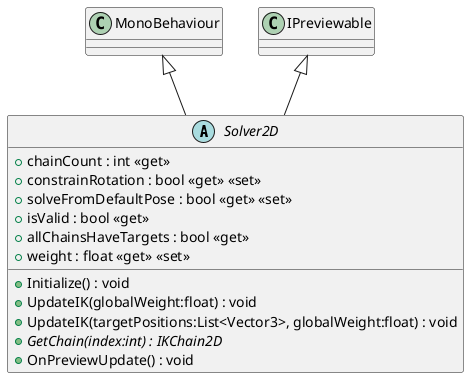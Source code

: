@startuml
abstract class Solver2D {
    + chainCount : int <<get>>
    + constrainRotation : bool <<get>> <<set>>
    + solveFromDefaultPose : bool <<get>> <<set>>
    + isValid : bool <<get>>
    + allChainsHaveTargets : bool <<get>>
    + weight : float <<get>> <<set>>
    + Initialize() : void
    + UpdateIK(globalWeight:float) : void
    + UpdateIK(targetPositions:List<Vector3>, globalWeight:float) : void
    + {abstract} GetChain(index:int) : IKChain2D
    + OnPreviewUpdate() : void
}
MonoBehaviour <|-- Solver2D
IPreviewable <|-- Solver2D
@enduml
